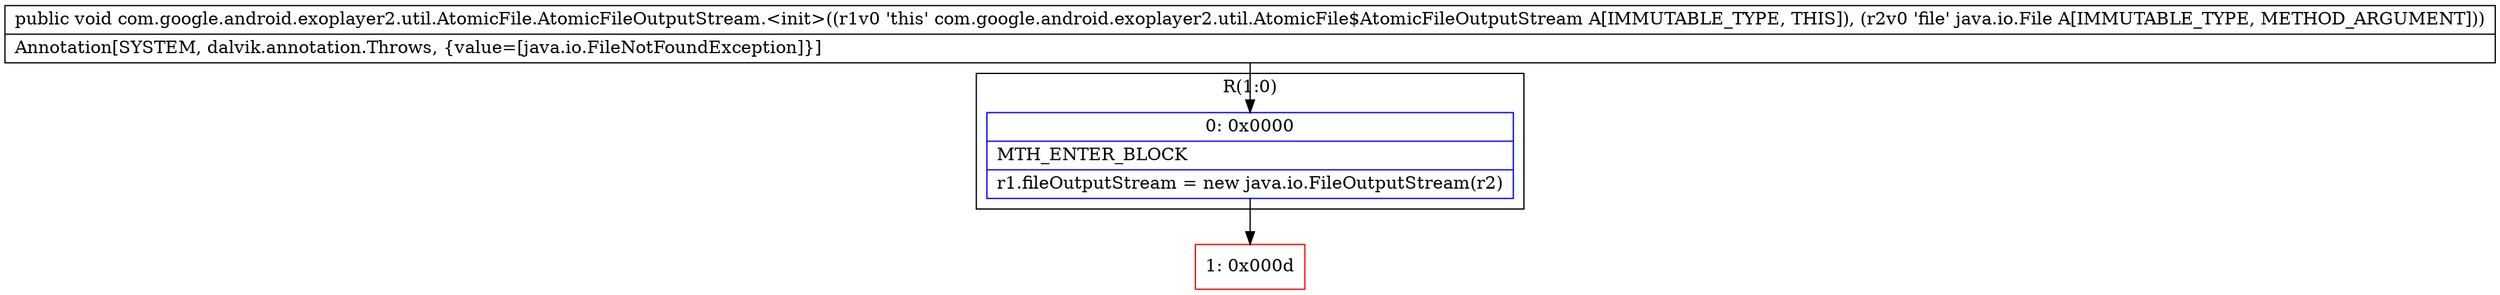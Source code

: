 digraph "CFG forcom.google.android.exoplayer2.util.AtomicFile.AtomicFileOutputStream.\<init\>(Ljava\/io\/File;)V" {
subgraph cluster_Region_1127525355 {
label = "R(1:0)";
node [shape=record,color=blue];
Node_0 [shape=record,label="{0\:\ 0x0000|MTH_ENTER_BLOCK\l|r1.fileOutputStream = new java.io.FileOutputStream(r2)\l}"];
}
Node_1 [shape=record,color=red,label="{1\:\ 0x000d}"];
MethodNode[shape=record,label="{public void com.google.android.exoplayer2.util.AtomicFile.AtomicFileOutputStream.\<init\>((r1v0 'this' com.google.android.exoplayer2.util.AtomicFile$AtomicFileOutputStream A[IMMUTABLE_TYPE, THIS]), (r2v0 'file' java.io.File A[IMMUTABLE_TYPE, METHOD_ARGUMENT]))  | Annotation[SYSTEM, dalvik.annotation.Throws, \{value=[java.io.FileNotFoundException]\}]\l}"];
MethodNode -> Node_0;
Node_0 -> Node_1;
}

